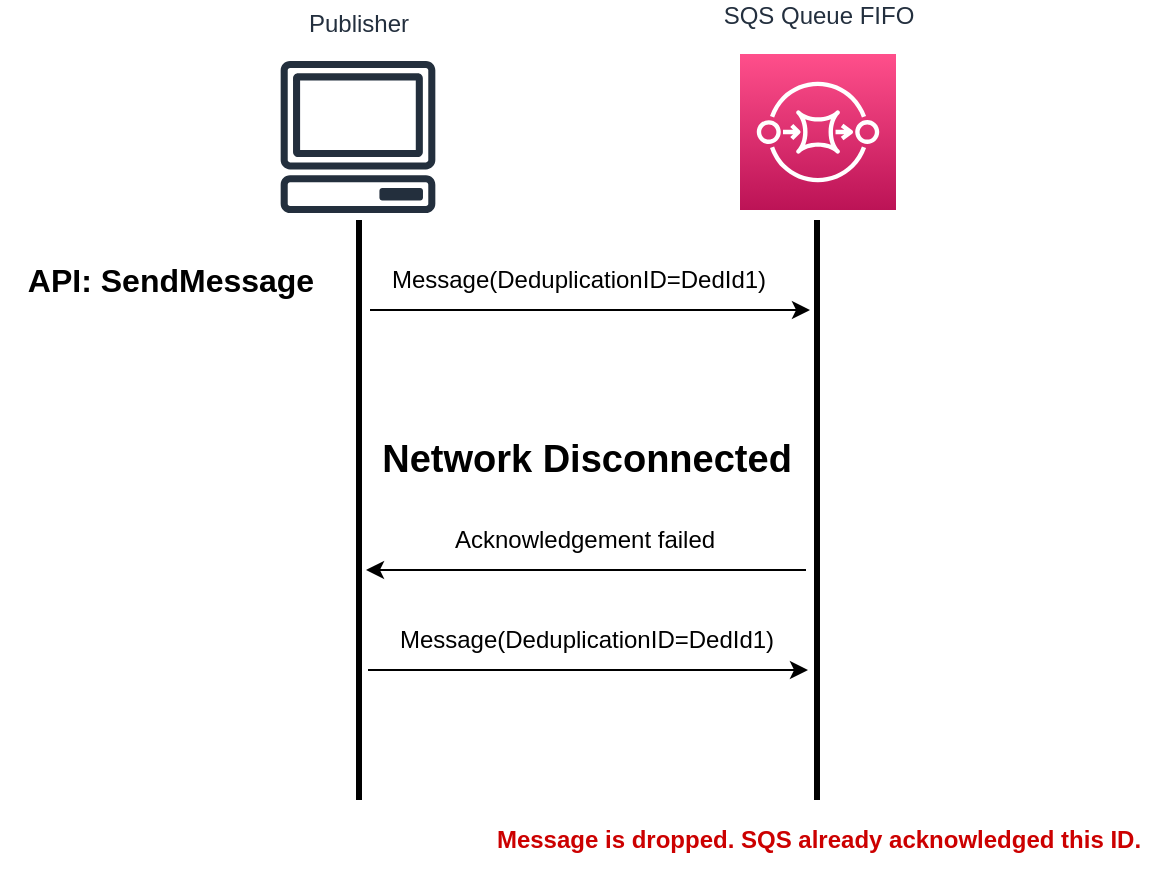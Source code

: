<mxfile version="21.2.8" type="device">
  <diagram name="Page-1" id="PjJY22FxxXUEr2gO3TAQ">
    <mxGraphModel dx="757" dy="578" grid="1" gridSize="10" guides="1" tooltips="1" connect="1" arrows="1" fold="1" page="1" pageScale="1" pageWidth="850" pageHeight="1100" math="0" shadow="0">
      <root>
        <mxCell id="0" />
        <mxCell id="1" parent="0" />
        <mxCell id="9gnQQJSBUnl9ygnwxno7-1" value="Publisher" style="sketch=0;outlineConnect=0;fontColor=#232F3E;gradientColor=none;fillColor=#232F3D;strokeColor=none;dashed=0;verticalLabelPosition=top;verticalAlign=bottom;align=center;html=1;fontSize=12;fontStyle=0;aspect=fixed;pointerEvents=1;shape=mxgraph.aws4.client;labelPosition=center;spacingBottom=10;" vertex="1" parent="1">
          <mxGeometry x="280" y="175.5" width="78" height="76" as="geometry" />
        </mxCell>
        <mxCell id="9gnQQJSBUnl9ygnwxno7-4" value="" style="endArrow=none;html=1;rounded=0;strokeWidth=3;" edge="1" parent="1">
          <mxGeometry width="50" height="50" relative="1" as="geometry">
            <mxPoint x="319.5" y="255" as="sourcePoint" />
            <mxPoint x="319.5" y="545" as="targetPoint" />
          </mxGeometry>
        </mxCell>
        <mxCell id="9gnQQJSBUnl9ygnwxno7-5" value="" style="endArrow=none;html=1;rounded=0;strokeWidth=3;" edge="1" parent="1">
          <mxGeometry width="50" height="50" relative="1" as="geometry">
            <mxPoint x="548.5" y="255" as="sourcePoint" />
            <mxPoint x="548.5" y="545" as="targetPoint" />
          </mxGeometry>
        </mxCell>
        <mxCell id="9gnQQJSBUnl9ygnwxno7-7" value="" style="endArrow=classic;html=1;rounded=0;" edge="1" parent="1">
          <mxGeometry width="50" height="50" relative="1" as="geometry">
            <mxPoint x="325" y="300" as="sourcePoint" />
            <mxPoint x="545" y="300" as="targetPoint" />
          </mxGeometry>
        </mxCell>
        <mxCell id="9gnQQJSBUnl9ygnwxno7-8" value="Message(DeduplicationID=DedId1)" style="text;html=1;align=center;verticalAlign=middle;resizable=0;points=[];autosize=1;strokeColor=none;fillColor=none;" vertex="1" parent="1">
          <mxGeometry x="324" y="270" width="210" height="30" as="geometry" />
        </mxCell>
        <mxCell id="9gnQQJSBUnl9ygnwxno7-9" value="" style="endArrow=classic;html=1;rounded=0;" edge="1" parent="1">
          <mxGeometry width="50" height="50" relative="1" as="geometry">
            <mxPoint x="324" y="480" as="sourcePoint" />
            <mxPoint x="544" y="480" as="targetPoint" />
          </mxGeometry>
        </mxCell>
        <mxCell id="9gnQQJSBUnl9ygnwxno7-10" value="Message(DeduplicationID=DedId1)" style="text;html=1;align=center;verticalAlign=middle;resizable=0;points=[];autosize=1;strokeColor=none;fillColor=none;" vertex="1" parent="1">
          <mxGeometry x="328" y="450" width="210" height="30" as="geometry" />
        </mxCell>
        <mxCell id="9gnQQJSBUnl9ygnwxno7-12" value="Network Disconnected" style="text;html=1;align=center;verticalAlign=middle;resizable=0;points=[];autosize=1;strokeColor=none;fillColor=none;fontStyle=1;fontSize=19;" vertex="1" parent="1">
          <mxGeometry x="318" y="355" width="230" height="40" as="geometry" />
        </mxCell>
        <mxCell id="9gnQQJSBUnl9ygnwxno7-16" value="SQS Queue FIFO" style="sketch=0;points=[[0,0,0],[0.25,0,0],[0.5,0,0],[0.75,0,0],[1,0,0],[0,1,0],[0.25,1,0],[0.5,1,0],[0.75,1,0],[1,1,0],[0,0.25,0],[0,0.5,0],[0,0.75,0],[1,0.25,0],[1,0.5,0],[1,0.75,0]];outlineConnect=0;fontColor=#232F3E;gradientColor=#FF4F8B;gradientDirection=north;fillColor=#BC1356;strokeColor=#ffffff;dashed=0;verticalLabelPosition=top;verticalAlign=bottom;align=center;html=1;fontSize=12;fontStyle=0;aspect=fixed;shape=mxgraph.aws4.resourceIcon;resIcon=mxgraph.aws4.sqs;labelPosition=center;spacingBottom=10;" vertex="1" parent="1">
          <mxGeometry x="510" y="172" width="78" height="78" as="geometry" />
        </mxCell>
        <mxCell id="9gnQQJSBUnl9ygnwxno7-17" value="&lt;b style=&quot;font-size: 16px;&quot;&gt;API: SendMessage&lt;/b&gt;" style="text;html=1;align=center;verticalAlign=middle;resizable=0;points=[];autosize=1;strokeColor=none;fillColor=none;fontSize=16;" vertex="1" parent="1">
          <mxGeometry x="140" y="270" width="170" height="30" as="geometry" />
        </mxCell>
        <mxCell id="9gnQQJSBUnl9ygnwxno7-20" value="" style="endArrow=classic;html=1;rounded=0;" edge="1" parent="1">
          <mxGeometry width="50" height="50" relative="1" as="geometry">
            <mxPoint x="543" y="430" as="sourcePoint" />
            <mxPoint x="323" y="430" as="targetPoint" />
          </mxGeometry>
        </mxCell>
        <mxCell id="9gnQQJSBUnl9ygnwxno7-21" value="Acknowledgement failed" style="text;html=1;align=center;verticalAlign=middle;resizable=0;points=[];autosize=1;strokeColor=none;fillColor=none;" vertex="1" parent="1">
          <mxGeometry x="357" y="400" width="150" height="30" as="geometry" />
        </mxCell>
        <mxCell id="9gnQQJSBUnl9ygnwxno7-22" value="Message is dropped. SQS already acknowledged this ID." style="text;html=1;align=center;verticalAlign=middle;resizable=0;points=[];autosize=1;strokeColor=none;fillColor=none;fontStyle=1;fontColor=#cc0000;" vertex="1" parent="1">
          <mxGeometry x="374" y="550" width="350" height="30" as="geometry" />
        </mxCell>
      </root>
    </mxGraphModel>
  </diagram>
</mxfile>
